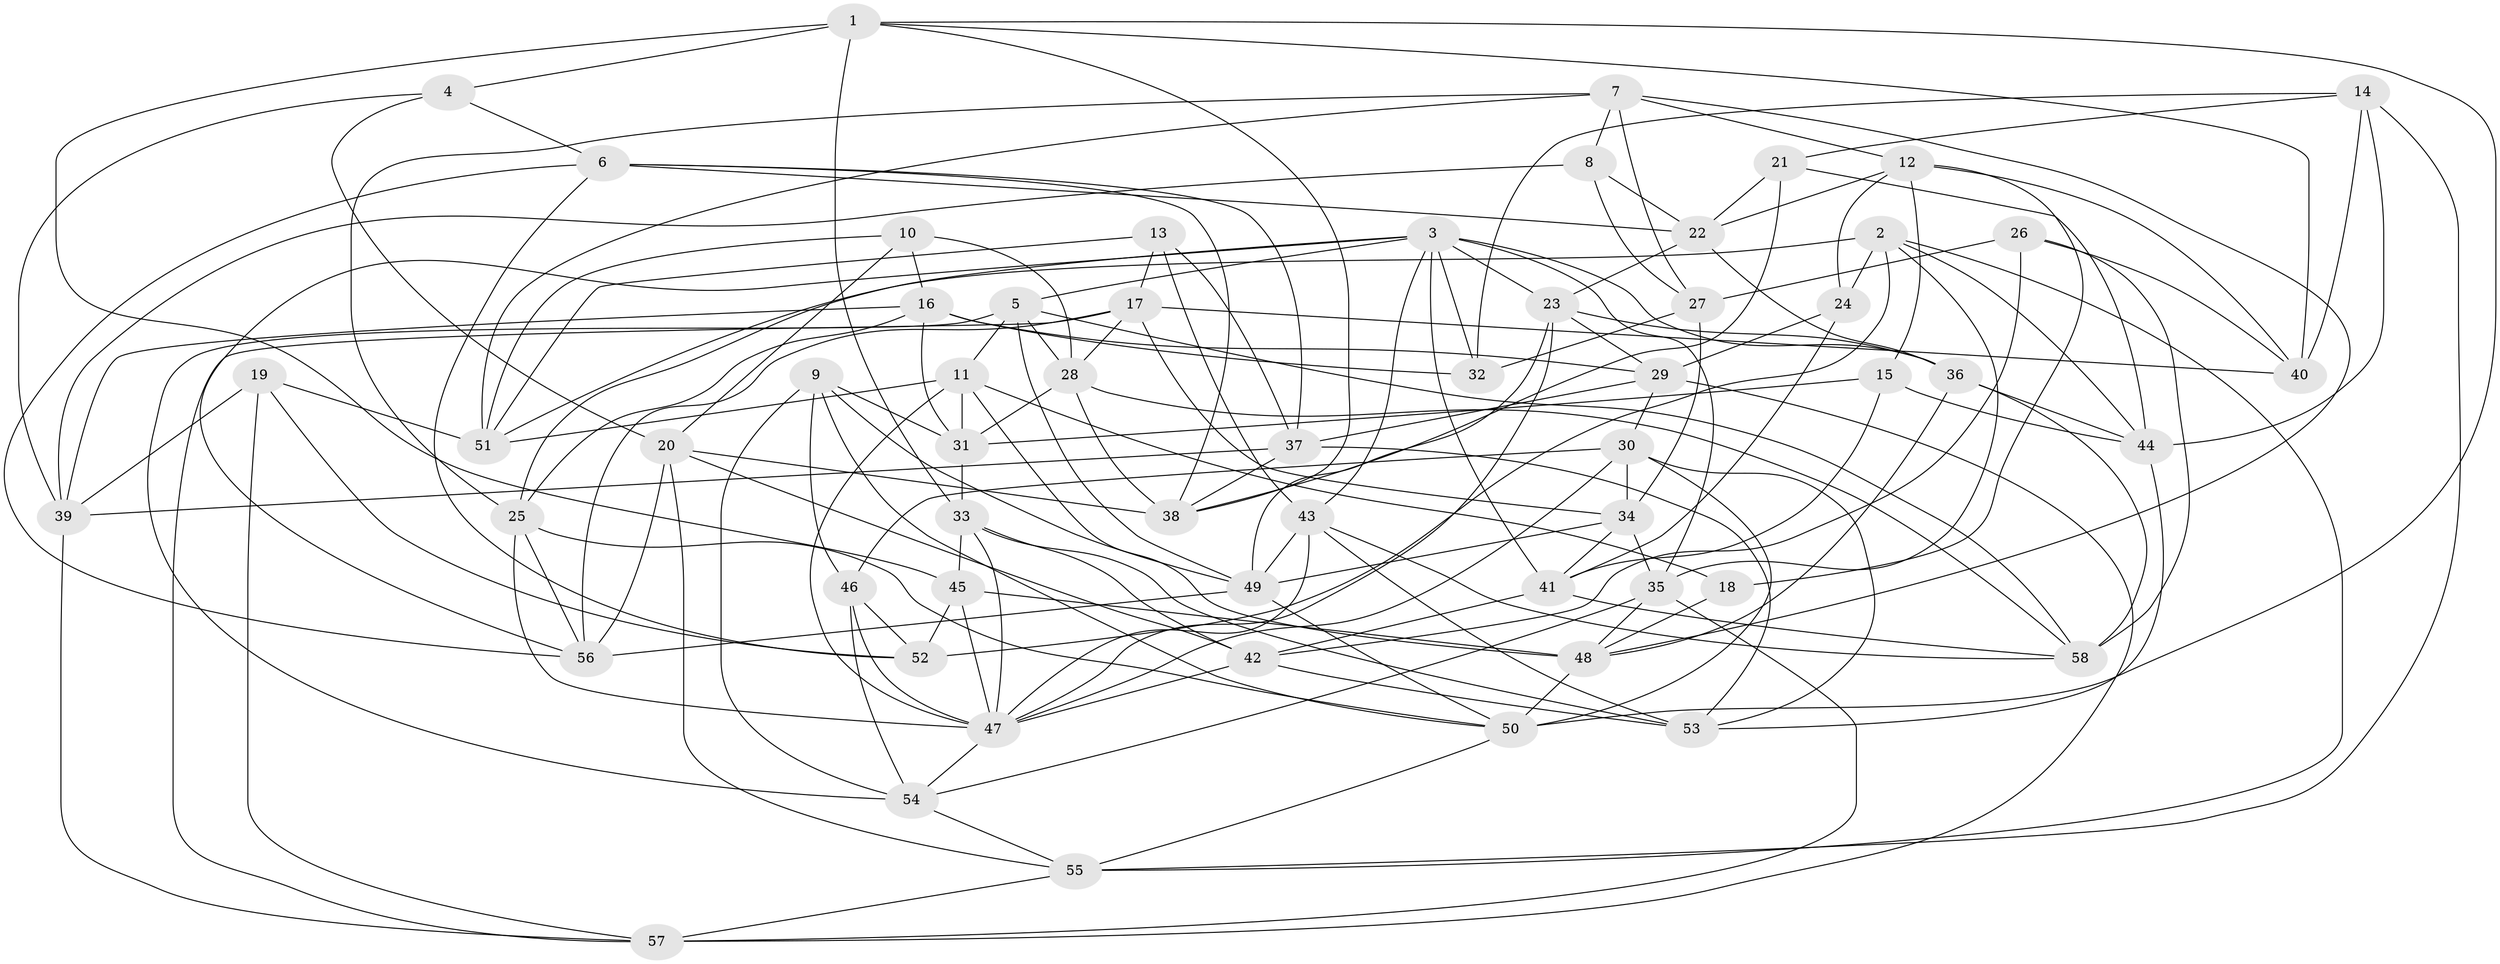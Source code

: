 // original degree distribution, {4: 1.0}
// Generated by graph-tools (version 1.1) at 2025/26/03/09/25 03:26:52]
// undirected, 58 vertices, 164 edges
graph export_dot {
graph [start="1"]
  node [color=gray90,style=filled];
  1;
  2;
  3;
  4;
  5;
  6;
  7;
  8;
  9;
  10;
  11;
  12;
  13;
  14;
  15;
  16;
  17;
  18;
  19;
  20;
  21;
  22;
  23;
  24;
  25;
  26;
  27;
  28;
  29;
  30;
  31;
  32;
  33;
  34;
  35;
  36;
  37;
  38;
  39;
  40;
  41;
  42;
  43;
  44;
  45;
  46;
  47;
  48;
  49;
  50;
  51;
  52;
  53;
  54;
  55;
  56;
  57;
  58;
  1 -- 4 [weight=1.0];
  1 -- 33 [weight=1.0];
  1 -- 38 [weight=1.0];
  1 -- 40 [weight=1.0];
  1 -- 45 [weight=1.0];
  1 -- 50 [weight=1.0];
  2 -- 24 [weight=1.0];
  2 -- 35 [weight=1.0];
  2 -- 44 [weight=1.0];
  2 -- 51 [weight=1.0];
  2 -- 52 [weight=1.0];
  2 -- 55 [weight=1.0];
  3 -- 5 [weight=1.0];
  3 -- 23 [weight=1.0];
  3 -- 25 [weight=1.0];
  3 -- 32 [weight=2.0];
  3 -- 35 [weight=1.0];
  3 -- 36 [weight=1.0];
  3 -- 41 [weight=1.0];
  3 -- 43 [weight=1.0];
  3 -- 56 [weight=1.0];
  4 -- 6 [weight=1.0];
  4 -- 20 [weight=1.0];
  4 -- 39 [weight=1.0];
  5 -- 11 [weight=1.0];
  5 -- 28 [weight=1.0];
  5 -- 49 [weight=1.0];
  5 -- 54 [weight=1.0];
  5 -- 58 [weight=1.0];
  6 -- 22 [weight=1.0];
  6 -- 37 [weight=1.0];
  6 -- 38 [weight=1.0];
  6 -- 52 [weight=1.0];
  6 -- 56 [weight=1.0];
  7 -- 8 [weight=1.0];
  7 -- 12 [weight=1.0];
  7 -- 25 [weight=1.0];
  7 -- 27 [weight=1.0];
  7 -- 48 [weight=1.0];
  7 -- 51 [weight=1.0];
  8 -- 22 [weight=1.0];
  8 -- 27 [weight=1.0];
  8 -- 39 [weight=1.0];
  9 -- 31 [weight=1.0];
  9 -- 46 [weight=1.0];
  9 -- 49 [weight=1.0];
  9 -- 50 [weight=2.0];
  9 -- 54 [weight=1.0];
  10 -- 16 [weight=1.0];
  10 -- 20 [weight=1.0];
  10 -- 28 [weight=1.0];
  10 -- 51 [weight=1.0];
  11 -- 18 [weight=1.0];
  11 -- 31 [weight=1.0];
  11 -- 47 [weight=1.0];
  11 -- 48 [weight=1.0];
  11 -- 51 [weight=1.0];
  12 -- 15 [weight=1.0];
  12 -- 18 [weight=1.0];
  12 -- 22 [weight=1.0];
  12 -- 24 [weight=1.0];
  12 -- 40 [weight=1.0];
  13 -- 17 [weight=1.0];
  13 -- 37 [weight=1.0];
  13 -- 43 [weight=1.0];
  13 -- 51 [weight=1.0];
  14 -- 21 [weight=1.0];
  14 -- 32 [weight=1.0];
  14 -- 40 [weight=2.0];
  14 -- 44 [weight=1.0];
  14 -- 55 [weight=1.0];
  15 -- 31 [weight=1.0];
  15 -- 41 [weight=1.0];
  15 -- 44 [weight=1.0];
  16 -- 25 [weight=1.0];
  16 -- 29 [weight=1.0];
  16 -- 31 [weight=1.0];
  16 -- 32 [weight=1.0];
  16 -- 39 [weight=1.0];
  17 -- 28 [weight=1.0];
  17 -- 34 [weight=1.0];
  17 -- 40 [weight=1.0];
  17 -- 56 [weight=1.0];
  17 -- 57 [weight=1.0];
  18 -- 48 [weight=2.0];
  19 -- 39 [weight=1.0];
  19 -- 51 [weight=1.0];
  19 -- 52 [weight=1.0];
  19 -- 57 [weight=1.0];
  20 -- 38 [weight=1.0];
  20 -- 42 [weight=1.0];
  20 -- 55 [weight=1.0];
  20 -- 56 [weight=1.0];
  21 -- 22 [weight=1.0];
  21 -- 38 [weight=1.0];
  21 -- 44 [weight=1.0];
  22 -- 23 [weight=1.0];
  22 -- 36 [weight=1.0];
  23 -- 29 [weight=1.0];
  23 -- 36 [weight=1.0];
  23 -- 47 [weight=1.0];
  23 -- 49 [weight=1.0];
  24 -- 29 [weight=1.0];
  24 -- 41 [weight=1.0];
  25 -- 47 [weight=1.0];
  25 -- 50 [weight=1.0];
  25 -- 56 [weight=1.0];
  26 -- 27 [weight=1.0];
  26 -- 40 [weight=1.0];
  26 -- 42 [weight=1.0];
  26 -- 58 [weight=1.0];
  27 -- 32 [weight=2.0];
  27 -- 34 [weight=1.0];
  28 -- 31 [weight=1.0];
  28 -- 38 [weight=1.0];
  28 -- 58 [weight=1.0];
  29 -- 30 [weight=1.0];
  29 -- 37 [weight=1.0];
  29 -- 57 [weight=1.0];
  30 -- 34 [weight=1.0];
  30 -- 46 [weight=1.0];
  30 -- 47 [weight=1.0];
  30 -- 50 [weight=1.0];
  30 -- 53 [weight=1.0];
  31 -- 33 [weight=1.0];
  33 -- 42 [weight=1.0];
  33 -- 45 [weight=1.0];
  33 -- 47 [weight=1.0];
  33 -- 53 [weight=1.0];
  34 -- 35 [weight=1.0];
  34 -- 41 [weight=1.0];
  34 -- 49 [weight=1.0];
  35 -- 48 [weight=1.0];
  35 -- 54 [weight=1.0];
  35 -- 57 [weight=1.0];
  36 -- 44 [weight=1.0];
  36 -- 48 [weight=1.0];
  36 -- 58 [weight=1.0];
  37 -- 38 [weight=1.0];
  37 -- 39 [weight=1.0];
  37 -- 53 [weight=1.0];
  39 -- 57 [weight=1.0];
  41 -- 42 [weight=1.0];
  41 -- 58 [weight=1.0];
  42 -- 47 [weight=1.0];
  42 -- 53 [weight=1.0];
  43 -- 47 [weight=1.0];
  43 -- 49 [weight=1.0];
  43 -- 53 [weight=1.0];
  43 -- 58 [weight=1.0];
  44 -- 53 [weight=1.0];
  45 -- 47 [weight=1.0];
  45 -- 48 [weight=2.0];
  45 -- 52 [weight=1.0];
  46 -- 47 [weight=1.0];
  46 -- 52 [weight=2.0];
  46 -- 54 [weight=1.0];
  47 -- 54 [weight=1.0];
  48 -- 50 [weight=2.0];
  49 -- 50 [weight=2.0];
  49 -- 56 [weight=1.0];
  50 -- 55 [weight=1.0];
  54 -- 55 [weight=1.0];
  55 -- 57 [weight=1.0];
}
